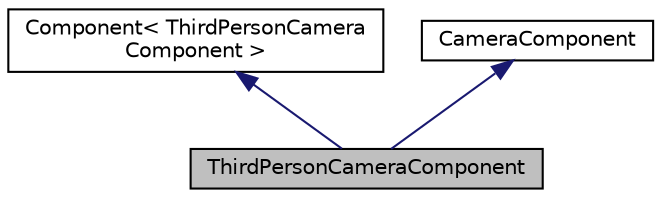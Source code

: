 digraph "ThirdPersonCameraComponent"
{
  edge [fontname="Helvetica",fontsize="10",labelfontname="Helvetica",labelfontsize="10"];
  node [fontname="Helvetica",fontsize="10",shape=record];
  Node0 [label="ThirdPersonCameraComponent",height=0.2,width=0.4,color="black", fillcolor="grey75", style="filled", fontcolor="black"];
  Node1 -> Node0 [dir="back",color="midnightblue",fontsize="10",style="solid",fontname="Helvetica"];
  Node1 [label="Component\< ThirdPersonCamera\lComponent \>",height=0.2,width=0.4,color="black", fillcolor="white", style="filled",URL="$struct_component.html"];
  Node2 -> Node0 [dir="back",color="midnightblue",fontsize="10",style="solid",fontname="Helvetica"];
  Node2 [label="CameraComponent",height=0.2,width=0.4,color="black", fillcolor="white", style="filled",URL="$struct_camera_component.html"];
}
